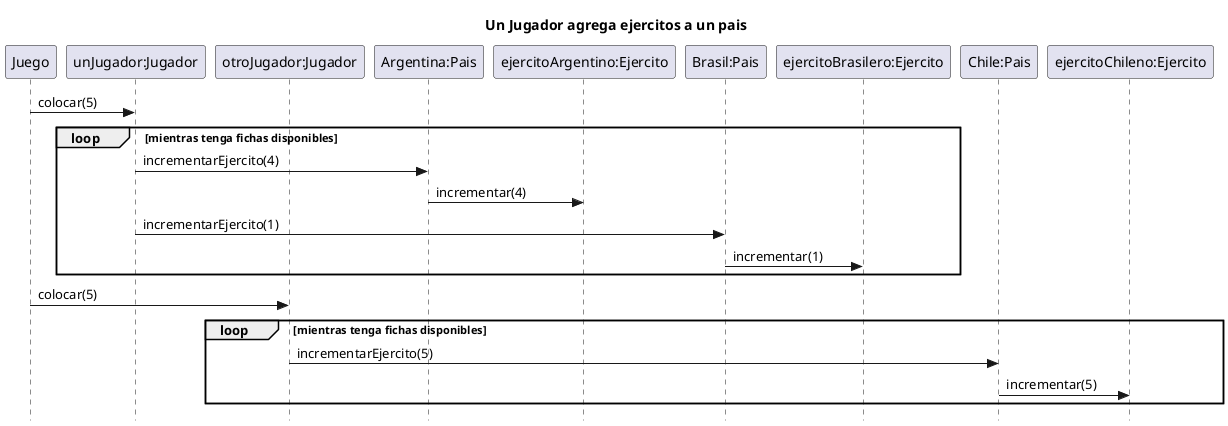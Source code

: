 @startuml agregarEjercitos
title Un Jugador agrega ejercitos a un pais
skinparam style strictuml

participant Juego
participant "unJugador:Jugador" as Jugador1
participant "otroJugador:Jugador" as Jugador2
participant "Argentina:Pais" as Argentina
participant "ejercitoArgentino:Ejercito" as ejercitoArgentino
participant "Brasil:Pais" as Brasil
participant "ejercitoBrasilero:Ejercito" as ejercitoBrasilero
participant "Chile:Pais" as Chile
participant "ejercitoChileno:Ejercito" as ejercitoChileno

Juego -> Jugador1: colocar(5)
loop mientras tenga fichas disponibles
	Jugador1 -> Argentina: incrementarEjercito(4)
	Argentina -> ejercitoArgentino: incrementar(4)
	Jugador1 -> Brasil: incrementarEjercito(1)
	Brasil -> ejercitoBrasilero: incrementar(1)
end
Juego -> Jugador2: colocar(5)
loop mientras tenga fichas disponibles
	Jugador2 -> Chile: incrementarEjercito(5)
	Chile -> ejercitoChileno: incrementar(5)
end
	

@enduml